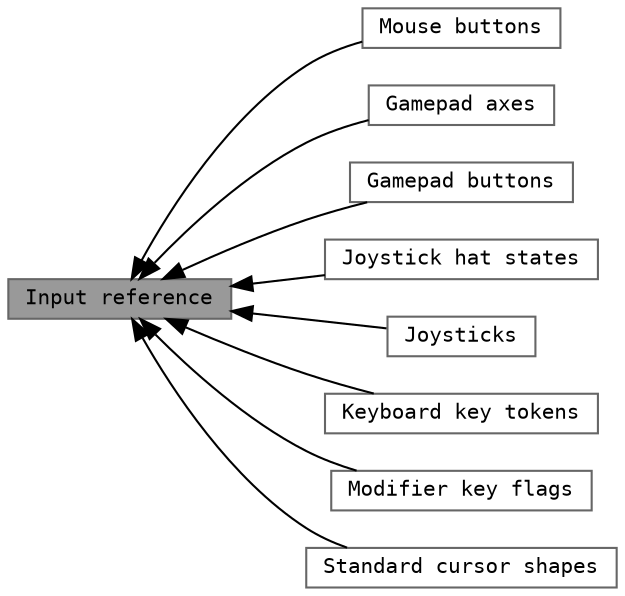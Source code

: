digraph "Input reference"
{
 // LATEX_PDF_SIZE
  bgcolor="transparent";
  edge [fontname=Terminal,fontsize=10,labelfontname=Helvetica,labelfontsize=10];
  node [fontname=Terminal,fontsize=10,shape=box,height=0.2,width=0.4];
  rankdir=LR;
  Node5 [label="Mouse buttons",height=0.2,width=0.4,color="grey40", fillcolor="white", style="filled",URL="$group__buttons.html",tooltip="Mouse button IDs."];
  Node8 [label="Gamepad axes",height=0.2,width=0.4,color="grey40", fillcolor="white", style="filled",URL="$group__gamepad__axes.html",tooltip="Gamepad axes."];
  Node7 [label="Gamepad buttons",height=0.2,width=0.4,color="grey40", fillcolor="white", style="filled",URL="$group__gamepad__buttons.html",tooltip="Gamepad buttons."];
  Node2 [label="Joystick hat states",height=0.2,width=0.4,color="grey40", fillcolor="white", style="filled",URL="$group__hat__state.html",tooltip="Joystick hat states."];
  Node1 [label="Input reference",height=0.2,width=0.4,color="gray40", fillcolor="grey60", style="filled", fontcolor="black",tooltip="Functions and types related to input handling."];
  Node6 [label="Joysticks",height=0.2,width=0.4,color="grey40", fillcolor="white", style="filled",URL="$group__joysticks.html",tooltip="Joystick IDs."];
  Node3 [label="Keyboard key tokens",height=0.2,width=0.4,color="grey40", fillcolor="white", style="filled",URL="$group__keys.html",tooltip="Keyboard key tokens."];
  Node4 [label="Modifier key flags",height=0.2,width=0.4,color="grey40", fillcolor="white", style="filled",URL="$group__mods.html",tooltip="Modifier key flags."];
  Node9 [label="Standard cursor shapes",height=0.2,width=0.4,color="grey40", fillcolor="white", style="filled",URL="$group__shapes.html",tooltip="Standard system cursor shapes."];
  Node1->Node2 [shape=plaintext, dir="back", style="solid"];
  Node1->Node3 [shape=plaintext, dir="back", style="solid"];
  Node1->Node4 [shape=plaintext, dir="back", style="solid"];
  Node1->Node5 [shape=plaintext, dir="back", style="solid"];
  Node1->Node6 [shape=plaintext, dir="back", style="solid"];
  Node1->Node7 [shape=plaintext, dir="back", style="solid"];
  Node1->Node8 [shape=plaintext, dir="back", style="solid"];
  Node1->Node9 [shape=plaintext, dir="back", style="solid"];
}
